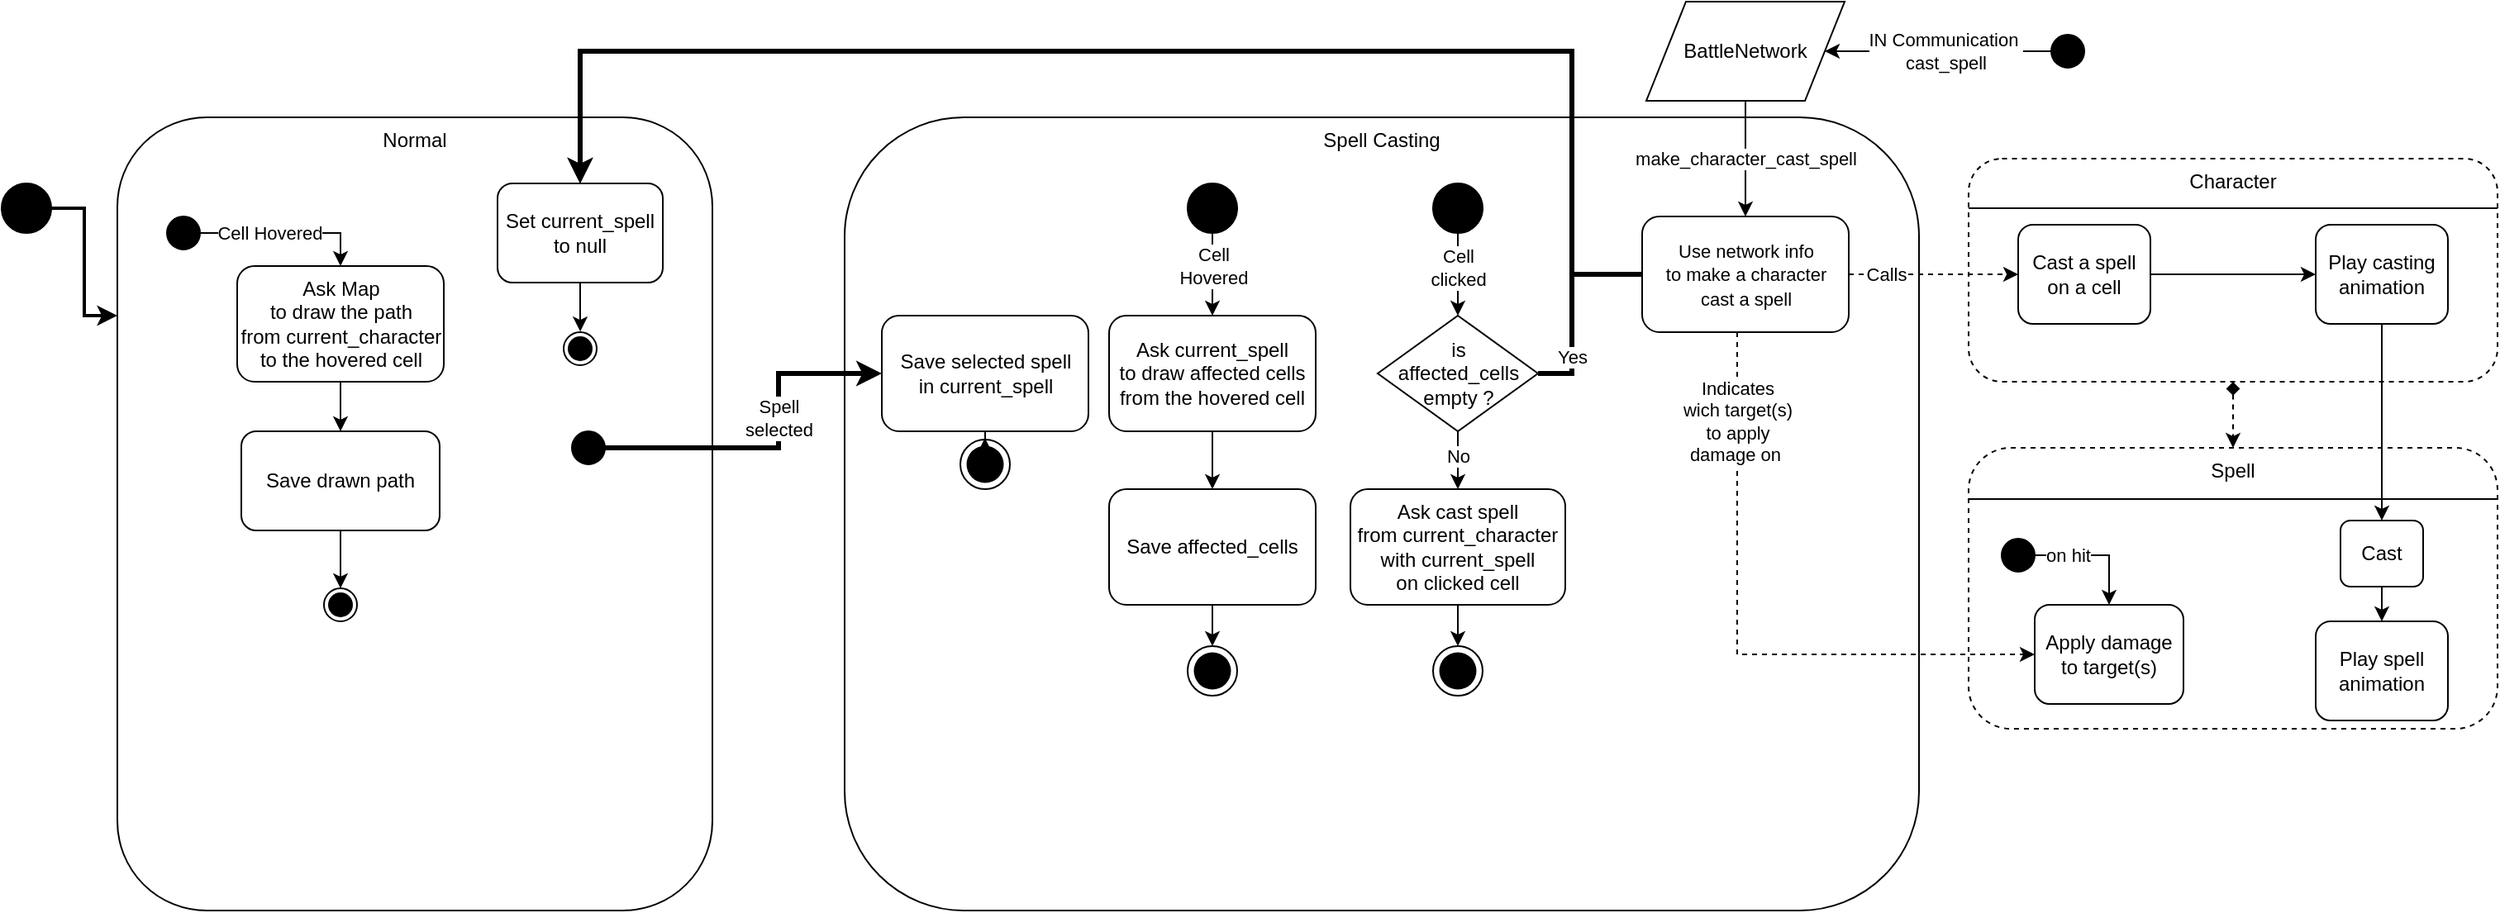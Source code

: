 <mxfile version="13.0.3" type="device"><diagram id="C5RBs43oDa-KdzZeNtuy" name="Page-1"><mxGraphModel dx="1024" dy="632" grid="1" gridSize="10" guides="1" tooltips="1" connect="1" arrows="1" fold="1" page="1" pageScale="1" pageWidth="1654" pageHeight="1169" math="0" shadow="0"><root><mxCell id="WIyWlLk6GJQsqaUBKTNV-0"/><mxCell id="WIyWlLk6GJQsqaUBKTNV-1" parent="WIyWlLk6GJQsqaUBKTNV-0"/><mxCell id="ygcGu2i9NYU_vVxrrNNZ-41" value="" style="group" parent="WIyWlLk6GJQsqaUBKTNV-1" vertex="1" connectable="0"><mxGeometry x="1200" y="105" width="320" height="135" as="geometry"/></mxCell><mxCell id="ygcGu2i9NYU_vVxrrNNZ-10" value="Character" style="rounded=1;whiteSpace=wrap;html=1;labelBackgroundColor=#ffffff;align=center;dashed=1;verticalAlign=top;" parent="ygcGu2i9NYU_vVxrrNNZ-41" vertex="1"><mxGeometry width="320" height="135" as="geometry"/></mxCell><mxCell id="ygcGu2i9NYU_vVxrrNNZ-38" value="" style="line;strokeWidth=1;fillColor=none;align=left;verticalAlign=middle;spacingTop=-1;spacingLeft=3;spacingRight=3;rotatable=0;labelPosition=right;points=[];portConstraint=eastwest;labelBackgroundColor=#ffffff;" parent="ygcGu2i9NYU_vVxrrNNZ-41" vertex="1"><mxGeometry y="26" width="320" height="8" as="geometry"/></mxCell><mxCell id="ygcGu2i9NYU_vVxrrNNZ-40" value="" style="group" parent="WIyWlLk6GJQsqaUBKTNV-1" vertex="1" connectable="0"><mxGeometry x="1200" y="280" width="320" height="170" as="geometry"/></mxCell><mxCell id="ygcGu2i9NYU_vVxrrNNZ-17" value="Spell" style="rounded=1;whiteSpace=wrap;html=1;labelBackgroundColor=#ffffff;align=center;dashed=1;verticalAlign=top;" parent="ygcGu2i9NYU_vVxrrNNZ-40" vertex="1"><mxGeometry width="320" height="170" as="geometry"/></mxCell><mxCell id="ygcGu2i9NYU_vVxrrNNZ-39" value="" style="line;strokeWidth=1;fillColor=none;align=left;verticalAlign=middle;spacingTop=-1;spacingLeft=3;spacingRight=3;rotatable=0;labelPosition=right;points=[];portConstraint=eastwest;labelBackgroundColor=#ffffff;" parent="ygcGu2i9NYU_vVxrrNNZ-40" vertex="1"><mxGeometry y="27" width="320" height="8" as="geometry"/></mxCell><mxCell id="ygcGu2i9NYU_vVxrrNNZ-31" value="" style="ellipse;whiteSpace=wrap;html=1;aspect=fixed;gradientColor=none;fillColor=#000000;" parent="ygcGu2i9NYU_vVxrrNNZ-40" vertex="1"><mxGeometry x="20" y="55" width="20" height="20" as="geometry"/></mxCell><mxCell id="ygcGu2i9NYU_vVxrrNNZ-27" value="Apply damage&lt;br&gt;to target(s)" style="rounded=1;whiteSpace=wrap;html=1;labelBackgroundColor=#ffffff;align=center;" parent="ygcGu2i9NYU_vVxrrNNZ-40" vertex="1"><mxGeometry x="40" y="95" width="90" height="60" as="geometry"/></mxCell><mxCell id="r-Ph2_fg4lMjnu8j4yW1-0" style="edgeStyle=orthogonalEdgeStyle;rounded=0;orthogonalLoop=1;jettySize=auto;html=1;exitX=0.5;exitY=1;exitDx=0;exitDy=0;entryX=0.5;entryY=0;entryDx=0;entryDy=0;" edge="1" parent="ygcGu2i9NYU_vVxrrNNZ-40" source="ygcGu2i9NYU_vVxrrNNZ-21" target="ygcGu2i9NYU_vVxrrNNZ-24"><mxGeometry relative="1" as="geometry"/></mxCell><mxCell id="ygcGu2i9NYU_vVxrrNNZ-21" value="Cast" style="rounded=1;whiteSpace=wrap;html=1;labelBackgroundColor=#ffffff;align=center;" parent="ygcGu2i9NYU_vVxrrNNZ-40" vertex="1"><mxGeometry x="225" y="44" width="50" height="40" as="geometry"/></mxCell><mxCell id="ygcGu2i9NYU_vVxrrNNZ-24" value="Play spell&lt;br&gt;animation" style="rounded=1;whiteSpace=wrap;html=1;labelBackgroundColor=#ffffff;align=center;" parent="ygcGu2i9NYU_vVxrrNNZ-40" vertex="1"><mxGeometry x="210" y="105" width="80" height="60" as="geometry"/></mxCell><mxCell id="ygcGu2i9NYU_vVxrrNNZ-32" value="on hit" style="edgeStyle=orthogonalEdgeStyle;rounded=0;orthogonalLoop=1;jettySize=auto;html=1;entryX=0.5;entryY=0;entryDx=0;entryDy=0;exitX=1;exitY=0.5;exitDx=0;exitDy=0;" parent="ygcGu2i9NYU_vVxrrNNZ-40" source="ygcGu2i9NYU_vVxrrNNZ-31" target="ygcGu2i9NYU_vVxrrNNZ-27" edge="1"><mxGeometry x="-0.467" relative="1" as="geometry"><mxPoint x="3" y="10" as="targetPoint"/><Array as="points"><mxPoint x="85" y="65"/></Array><mxPoint as="offset"/></mxGeometry></mxCell><mxCell id="WIyWlLk6GJQsqaUBKTNV-3" value="Normal" style="rounded=1;whiteSpace=wrap;html=1;fontSize=12;glass=0;strokeWidth=1;shadow=0;verticalAlign=top;horizontal=1;" parent="WIyWlLk6GJQsqaUBKTNV-1" vertex="1"><mxGeometry x="80" y="80" width="360" height="480" as="geometry"/></mxCell><mxCell id="YM-TE-5ftYTa9GoAKdyO-0" value="Spell Casting" style="rounded=1;whiteSpace=wrap;html=1;fontSize=12;glass=0;strokeWidth=1;shadow=0;verticalAlign=top;labelBackgroundColor=#ffffff;labelBorderColor=none;align=center;" parent="WIyWlLk6GJQsqaUBKTNV-1" vertex="1"><mxGeometry x="520" y="80" width="650" height="480" as="geometry"/></mxCell><mxCell id="YM-TE-5ftYTa9GoAKdyO-3" style="edgeStyle=orthogonalEdgeStyle;rounded=0;orthogonalLoop=1;jettySize=auto;html=1;entryX=0;entryY=0.25;entryDx=0;entryDy=0;strokeWidth=2;" parent="WIyWlLk6GJQsqaUBKTNV-1" source="YM-TE-5ftYTa9GoAKdyO-2" target="WIyWlLk6GJQsqaUBKTNV-3" edge="1"><mxGeometry relative="1" as="geometry"/></mxCell><mxCell id="YM-TE-5ftYTa9GoAKdyO-2" value="" style="ellipse;whiteSpace=wrap;html=1;aspect=fixed;gradientColor=none;fillColor=#000000;" parent="WIyWlLk6GJQsqaUBKTNV-1" vertex="1"><mxGeometry x="10" y="120" width="30" height="30" as="geometry"/></mxCell><mxCell id="YM-TE-5ftYTa9GoAKdyO-7" value="Cell Hovered" style="edgeStyle=orthogonalEdgeStyle;rounded=0;orthogonalLoop=1;jettySize=auto;html=1;entryX=0.5;entryY=0;entryDx=0;entryDy=0;spacing=2;" parent="WIyWlLk6GJQsqaUBKTNV-1" source="YM-TE-5ftYTa9GoAKdyO-4" target="YM-TE-5ftYTa9GoAKdyO-32" edge="1"><mxGeometry x="-0.2" relative="1" as="geometry"><mxPoint x="215.0" y="170" as="targetPoint"/><mxPoint as="offset"/></mxGeometry></mxCell><mxCell id="YM-TE-5ftYTa9GoAKdyO-4" value="" style="ellipse;whiteSpace=wrap;html=1;aspect=fixed;gradientColor=none;fillColor=#000000;" parent="WIyWlLk6GJQsqaUBKTNV-1" vertex="1"><mxGeometry x="110" y="140" width="20" height="20" as="geometry"/></mxCell><mxCell id="YM-TE-5ftYTa9GoAKdyO-17" value="Save drawn path" style="rounded=1;whiteSpace=wrap;html=1;fillColor=#FFFFFF;gradientColor=none;" parent="WIyWlLk6GJQsqaUBKTNV-1" vertex="1"><mxGeometry x="155" y="270" width="120" height="60" as="geometry"/></mxCell><mxCell id="YM-TE-5ftYTa9GoAKdyO-21" style="edgeStyle=orthogonalEdgeStyle;rounded=0;orthogonalLoop=1;jettySize=auto;html=1;exitX=0.5;exitY=1;exitDx=0;exitDy=0;entryX=0.5;entryY=0;entryDx=0;entryDy=0;" parent="WIyWlLk6GJQsqaUBKTNV-1" source="YM-TE-5ftYTa9GoAKdyO-17" target="YM-TE-5ftYTa9GoAKdyO-25" edge="1"><mxGeometry relative="1" as="geometry"><mxPoint x="215.0" y="390" as="targetPoint"/></mxGeometry></mxCell><mxCell id="YM-TE-5ftYTa9GoAKdyO-29" value="Cell&lt;br&gt;Hovered" style="edgeStyle=orthogonalEdgeStyle;rounded=0;orthogonalLoop=1;jettySize=auto;html=1;entryX=0.5;entryY=0;entryDx=0;entryDy=0;spacing=2;" parent="WIyWlLk6GJQsqaUBKTNV-1" source="YM-TE-5ftYTa9GoAKdyO-30" target="YM-TE-5ftYTa9GoAKdyO-35" edge="1"><mxGeometry x="-0.2" relative="1" as="geometry"><mxPoint x="760" y="170" as="targetPoint"/><mxPoint as="offset"/></mxGeometry></mxCell><mxCell id="YM-TE-5ftYTa9GoAKdyO-30" value="" style="ellipse;whiteSpace=wrap;html=1;aspect=fixed;gradientColor=none;fillColor=#000000;" parent="WIyWlLk6GJQsqaUBKTNV-1" vertex="1"><mxGeometry x="727.5" y="120" width="30" height="30" as="geometry"/></mxCell><mxCell id="YM-TE-5ftYTa9GoAKdyO-33" style="edgeStyle=orthogonalEdgeStyle;rounded=0;orthogonalLoop=1;jettySize=auto;html=1;exitX=0.5;exitY=1;exitDx=0;exitDy=0;entryX=0.5;entryY=0;entryDx=0;entryDy=0;labelBackgroundColor=#ffffff;" parent="WIyWlLk6GJQsqaUBKTNV-1" source="YM-TE-5ftYTa9GoAKdyO-32" target="YM-TE-5ftYTa9GoAKdyO-17" edge="1"><mxGeometry relative="1" as="geometry"/></mxCell><mxCell id="YM-TE-5ftYTa9GoAKdyO-32" value="Ask Map &lt;br&gt;to draw the path &lt;br&gt;from current_character &lt;br&gt;to the hovered cell" style="rounded=1;whiteSpace=wrap;html=1;fillColor=#FFFFFF;gradientColor=none;" parent="WIyWlLk6GJQsqaUBKTNV-1" vertex="1"><mxGeometry x="152.5" y="170" width="125" height="70" as="geometry"/></mxCell><mxCell id="YM-TE-5ftYTa9GoAKdyO-37" value="" style="edgeStyle=orthogonalEdgeStyle;rounded=0;orthogonalLoop=1;jettySize=auto;html=1;labelBackgroundColor=#ffffff;" parent="WIyWlLk6GJQsqaUBKTNV-1" source="YM-TE-5ftYTa9GoAKdyO-35" target="YM-TE-5ftYTa9GoAKdyO-36" edge="1"><mxGeometry relative="1" as="geometry"/></mxCell><mxCell id="YM-TE-5ftYTa9GoAKdyO-35" value="Ask current_spell&lt;br&gt;to draw affected cells&lt;br&gt;from the hovered cell" style="rounded=1;whiteSpace=wrap;html=1;fillColor=#FFFFFF;gradientColor=none;" parent="WIyWlLk6GJQsqaUBKTNV-1" vertex="1"><mxGeometry x="680" y="200" width="125" height="70" as="geometry"/></mxCell><mxCell id="YM-TE-5ftYTa9GoAKdyO-41" style="edgeStyle=orthogonalEdgeStyle;rounded=0;orthogonalLoop=1;jettySize=auto;html=1;exitX=0.5;exitY=1;exitDx=0;exitDy=0;entryX=0.5;entryY=0;entryDx=0;entryDy=0;labelBackgroundColor=#ffffff;" parent="WIyWlLk6GJQsqaUBKTNV-1" source="YM-TE-5ftYTa9GoAKdyO-36" target="YM-TE-5ftYTa9GoAKdyO-39" edge="1"><mxGeometry relative="1" as="geometry"/></mxCell><mxCell id="YM-TE-5ftYTa9GoAKdyO-36" value="Save affected_cells" style="rounded=1;whiteSpace=wrap;html=1;fillColor=#FFFFFF;gradientColor=none;" parent="WIyWlLk6GJQsqaUBKTNV-1" vertex="1"><mxGeometry x="680" y="305" width="125" height="70" as="geometry"/></mxCell><mxCell id="-l3APjz227aukuVxaJZL-5" style="edgeStyle=orthogonalEdgeStyle;rounded=0;orthogonalLoop=1;jettySize=auto;html=1;exitX=0.5;exitY=1;exitDx=0;exitDy=0;entryX=0.5;entryY=0;entryDx=0;entryDy=0;" parent="WIyWlLk6GJQsqaUBKTNV-1" source="-l3APjz227aukuVxaJZL-1" target="-l3APjz227aukuVxaJZL-34" edge="1"><mxGeometry relative="1" as="geometry"><mxPoint x="982.471" y="170" as="targetPoint"/></mxGeometry></mxCell><mxCell id="-l3APjz227aukuVxaJZL-6" value="Cell&lt;br&gt;clicked" style="edgeLabel;html=1;align=center;verticalAlign=middle;resizable=0;points=[];" parent="-l3APjz227aukuVxaJZL-5" vertex="1" connectable="0"><mxGeometry x="0.059" y="-5" relative="1" as="geometry"><mxPoint x="4.48" y="-6.14" as="offset"/></mxGeometry></mxCell><mxCell id="-l3APjz227aukuVxaJZL-1" value="" style="ellipse;whiteSpace=wrap;html=1;aspect=fixed;gradientColor=none;fillColor=#000000;" parent="WIyWlLk6GJQsqaUBKTNV-1" vertex="1"><mxGeometry x="876" y="120" width="30" height="30" as="geometry"/></mxCell><mxCell id="-l3APjz227aukuVxaJZL-27" style="edgeStyle=orthogonalEdgeStyle;rounded=0;orthogonalLoop=1;jettySize=auto;html=1;exitX=0.5;exitY=1;exitDx=0;exitDy=0;entryX=0.5;entryY=0;entryDx=0;entryDy=0;" parent="WIyWlLk6GJQsqaUBKTNV-1" source="-l3APjz227aukuVxaJZL-15" target="-l3APjz227aukuVxaJZL-24" edge="1"><mxGeometry relative="1" as="geometry"/></mxCell><mxCell id="-l3APjz227aukuVxaJZL-15" value="Ask cast spell&lt;br&gt;from current_character&lt;br&gt;with current_spell&lt;br&gt;on clicked cell" style="rounded=1;whiteSpace=wrap;html=1;fillColor=#FFFFFF;gradientColor=none;" parent="WIyWlLk6GJQsqaUBKTNV-1" vertex="1"><mxGeometry x="826" y="305" width="130" height="70" as="geometry"/></mxCell><mxCell id="-l3APjz227aukuVxaJZL-21" value="" style="group" parent="WIyWlLk6GJQsqaUBKTNV-1" vertex="1" connectable="0"><mxGeometry x="727.5" y="400" width="30" height="30" as="geometry"/></mxCell><mxCell id="YM-TE-5ftYTa9GoAKdyO-38" value="" style="group;fillColor=none;" parent="-l3APjz227aukuVxaJZL-21" vertex="1" connectable="0"><mxGeometry width="30" height="30" as="geometry"/></mxCell><mxCell id="b-86Px9d8KxwSYYn09TU-2" value="" style="group" parent="YM-TE-5ftYTa9GoAKdyO-38" vertex="1" connectable="0"><mxGeometry width="30" height="30" as="geometry"/></mxCell><mxCell id="YM-TE-5ftYTa9GoAKdyO-39" value="" style="ellipse;whiteSpace=wrap;html=1;aspect=fixed;strokeColor=#000000;strokeWidth=1;fillColor=none;gradientColor=none;" parent="b-86Px9d8KxwSYYn09TU-2" vertex="1"><mxGeometry width="30" height="30" as="geometry"/></mxCell><mxCell id="YM-TE-5ftYTa9GoAKdyO-40" value="" style="ellipse;whiteSpace=wrap;html=1;aspect=fixed;strokeColor=none;strokeWidth=1;fillColor=#000000;gradientColor=none;" parent="b-86Px9d8KxwSYYn09TU-2" vertex="1"><mxGeometry x="3.75" y="3.75" width="22.5" height="22.5" as="geometry"/></mxCell><mxCell id="-l3APjz227aukuVxaJZL-35" value="No" style="edgeStyle=orthogonalEdgeStyle;rounded=0;orthogonalLoop=1;jettySize=auto;html=1;entryX=0.5;entryY=0;entryDx=0;entryDy=0;" parent="WIyWlLk6GJQsqaUBKTNV-1" source="-l3APjz227aukuVxaJZL-34" target="-l3APjz227aukuVxaJZL-15" edge="1"><mxGeometry x="0.111" relative="1" as="geometry"><mxPoint as="offset"/><mxPoint x="891" y="295" as="targetPoint"/></mxGeometry></mxCell><mxCell id="-l3APjz227aukuVxaJZL-36" value="Yes" style="edgeStyle=orthogonalEdgeStyle;rounded=0;orthogonalLoop=1;jettySize=auto;html=1;entryX=0.5;entryY=0;entryDx=0;entryDy=0;strokeWidth=3;exitX=1;exitY=0.5;exitDx=0;exitDy=0;" parent="WIyWlLk6GJQsqaUBKTNV-1" source="-l3APjz227aukuVxaJZL-34" target="b-86Px9d8KxwSYYn09TU-11" edge="1"><mxGeometry x="-0.932" relative="1" as="geometry"><Array as="points"><mxPoint x="960" y="235"/><mxPoint x="960" y="40"/><mxPoint x="360" y="40"/></Array><mxPoint as="offset"/></mxGeometry></mxCell><mxCell id="-l3APjz227aukuVxaJZL-34" value="is&lt;br&gt;affected_cells&lt;br&gt;empty ?&lt;br&gt;" style="rhombus;whiteSpace=wrap;html=1;verticalAlign=middle;" parent="WIyWlLk6GJQsqaUBKTNV-1" vertex="1"><mxGeometry x="842.5" y="200" width="97" height="70" as="geometry"/></mxCell><mxCell id="-l3APjz227aukuVxaJZL-37" value="" style="ellipse;whiteSpace=wrap;html=1;aspect=fixed;gradientColor=none;fillColor=#000000;" parent="WIyWlLk6GJQsqaUBKTNV-1" vertex="1"><mxGeometry x="355" y="270" width="20" height="20" as="geometry"/></mxCell><mxCell id="YM-TE-5ftYTa9GoAKdyO-28" value="Spell&lt;br&gt;selected" style="edgeStyle=orthogonalEdgeStyle;rounded=0;orthogonalLoop=1;jettySize=auto;html=1;exitX=1;exitY=0.5;exitDx=0;exitDy=0;labelBackgroundColor=#ffffff;strokeWidth=3;entryX=0;entryY=0.5;entryDx=0;entryDy=0;" parent="WIyWlLk6GJQsqaUBKTNV-1" source="-l3APjz227aukuVxaJZL-37" target="b-86Px9d8KxwSYYn09TU-0" edge="1"><mxGeometry x="0.161" relative="1" as="geometry"><Array as="points"><mxPoint x="480" y="280"/><mxPoint x="480" y="235"/></Array><mxPoint as="offset"/></mxGeometry></mxCell><mxCell id="b-86Px9d8KxwSYYn09TU-10" style="edgeStyle=orthogonalEdgeStyle;rounded=0;orthogonalLoop=1;jettySize=auto;html=1;entryX=0.495;entryY=-0.034;entryDx=0;entryDy=0;strokeWidth=1;entryPerimeter=0;" parent="WIyWlLk6GJQsqaUBKTNV-1" source="b-86Px9d8KxwSYYn09TU-0" target="b-86Px9d8KxwSYYn09TU-6" edge="1"><mxGeometry relative="1" as="geometry"/></mxCell><mxCell id="b-86Px9d8KxwSYYn09TU-0" value="Save selected spell&lt;br&gt;in current_spell" style="rounded=1;whiteSpace=wrap;html=1;fillColor=#FFFFFF;gradientColor=none;" parent="WIyWlLk6GJQsqaUBKTNV-1" vertex="1"><mxGeometry x="542.5" y="200" width="125" height="70" as="geometry"/></mxCell><mxCell id="b-86Px9d8KxwSYYn09TU-18" style="edgeStyle=orthogonalEdgeStyle;rounded=0;orthogonalLoop=1;jettySize=auto;html=1;entryX=0.505;entryY=-0.192;entryDx=0;entryDy=0;strokeWidth=1;entryPerimeter=0;" parent="WIyWlLk6GJQsqaUBKTNV-1" source="b-86Px9d8KxwSYYn09TU-11" target="ygcGu2i9NYU_vVxrrNNZ-37" edge="1"><mxGeometry relative="1" as="geometry"><mxPoint x="360" y="210" as="targetPoint"/></mxGeometry></mxCell><mxCell id="b-86Px9d8KxwSYYn09TU-11" value="Set current_spell&lt;br&gt;to null" style="rounded=1;whiteSpace=wrap;html=1;fillColor=#FFFFFF;gradientColor=none;" parent="WIyWlLk6GJQsqaUBKTNV-1" vertex="1"><mxGeometry x="310" y="120" width="100" height="60" as="geometry"/></mxCell><mxCell id="b-86Px9d8KxwSYYn09TU-20" value="" style="group" parent="WIyWlLk6GJQsqaUBKTNV-1" vertex="1" connectable="0"><mxGeometry x="590" y="275" width="30" height="30" as="geometry"/></mxCell><mxCell id="b-86Px9d8KxwSYYn09TU-6" value="" style="ellipse;whiteSpace=wrap;html=1;aspect=fixed;strokeColor=#000000;strokeWidth=1;fillColor=none;gradientColor=none;" parent="b-86Px9d8KxwSYYn09TU-20" vertex="1"><mxGeometry width="30" height="30" as="geometry"/></mxCell><mxCell id="b-86Px9d8KxwSYYn09TU-7" value="" style="ellipse;whiteSpace=wrap;html=1;aspect=fixed;strokeColor=none;strokeWidth=1;fillColor=#000000;gradientColor=none;" parent="b-86Px9d8KxwSYYn09TU-20" vertex="1"><mxGeometry x="3.75" y="3.75" width="22.5" height="22.5" as="geometry"/></mxCell><mxCell id="b-86Px9d8KxwSYYn09TU-22" value="" style="group" parent="WIyWlLk6GJQsqaUBKTNV-1" vertex="1" connectable="0"><mxGeometry x="876" y="400" width="30" height="30" as="geometry"/></mxCell><mxCell id="b-86Px9d8KxwSYYn09TU-21" value="" style="group" parent="b-86Px9d8KxwSYYn09TU-22" vertex="1" connectable="0"><mxGeometry width="30" height="30" as="geometry"/></mxCell><mxCell id="-l3APjz227aukuVxaJZL-22" value="" style="group" parent="b-86Px9d8KxwSYYn09TU-21" vertex="1" connectable="0"><mxGeometry width="30" height="30" as="geometry"/></mxCell><mxCell id="-l3APjz227aukuVxaJZL-23" value="" style="group;fillColor=none;" parent="-l3APjz227aukuVxaJZL-22" vertex="1" connectable="0"><mxGeometry width="30" height="30" as="geometry"/></mxCell><mxCell id="-l3APjz227aukuVxaJZL-24" value="" style="ellipse;whiteSpace=wrap;html=1;aspect=fixed;strokeColor=#000000;strokeWidth=1;fillColor=none;gradientColor=none;" parent="-l3APjz227aukuVxaJZL-23" vertex="1"><mxGeometry width="30" height="30" as="geometry"/></mxCell><mxCell id="-l3APjz227aukuVxaJZL-25" value="" style="ellipse;whiteSpace=wrap;html=1;aspect=fixed;strokeColor=none;strokeWidth=1;fillColor=#000000;gradientColor=none;" parent="-l3APjz227aukuVxaJZL-23" vertex="1"><mxGeometry x="3.75" y="3.75" width="22.5" height="22.5" as="geometry"/></mxCell><mxCell id="ygcGu2i9NYU_vVxrrNNZ-3" value="IN Communication&amp;nbsp;&lt;br&gt;cast_spell" style="edgeStyle=orthogonalEdgeStyle;rounded=0;orthogonalLoop=1;jettySize=auto;html=1;entryX=1;entryY=0.5;entryDx=0;entryDy=0;" parent="WIyWlLk6GJQsqaUBKTNV-1" source="ygcGu2i9NYU_vVxrrNNZ-1" target="ygcGu2i9NYU_vVxrrNNZ-4" edge="1"><mxGeometry x="-0.055" relative="1" as="geometry"><mxPoint as="offset"/></mxGeometry></mxCell><mxCell id="ygcGu2i9NYU_vVxrrNNZ-1" value="" style="ellipse;whiteSpace=wrap;html=1;aspect=fixed;gradientColor=none;fillColor=#000000;" parent="WIyWlLk6GJQsqaUBKTNV-1" vertex="1"><mxGeometry x="1250" y="30" width="20" height="20" as="geometry"/></mxCell><mxCell id="ygcGu2i9NYU_vVxrrNNZ-7" style="edgeStyle=orthogonalEdgeStyle;rounded=0;orthogonalLoop=1;jettySize=auto;html=1;entryX=0.5;entryY=0;entryDx=0;entryDy=0;strokeWidth=3;" parent="WIyWlLk6GJQsqaUBKTNV-1" source="ygcGu2i9NYU_vVxrrNNZ-2" target="b-86Px9d8KxwSYYn09TU-11" edge="1"><mxGeometry relative="1" as="geometry"><Array as="points"><mxPoint x="960" y="175"/><mxPoint x="960" y="40"/><mxPoint x="360" y="40"/></Array></mxGeometry></mxCell><mxCell id="REYKBDL7V9J_OTca-a1M-1" value="Indicates &lt;br&gt;wich target(s)&lt;br&gt;to apply &lt;br&gt;damage on&amp;nbsp;" style="edgeStyle=orthogonalEdgeStyle;rounded=0;orthogonalLoop=1;jettySize=auto;html=1;entryX=0;entryY=0.5;entryDx=0;entryDy=0;dashed=1;" parent="WIyWlLk6GJQsqaUBKTNV-1" source="ygcGu2i9NYU_vVxrrNNZ-2" target="ygcGu2i9NYU_vVxrrNNZ-27" edge="1"><mxGeometry x="-0.714" relative="1" as="geometry"><Array as="points"><mxPoint x="1060" y="405"/></Array><mxPoint as="offset"/></mxGeometry></mxCell><mxCell id="ygcGu2i9NYU_vVxrrNNZ-2" value="&lt;span style=&quot;font-size: 11px ; background-color: rgb(255 , 255 , 255)&quot;&gt;Use network info &lt;br&gt;to make a character &lt;br&gt;cast a spell&lt;/span&gt;" style="rounded=1;whiteSpace=wrap;html=1;fillColor=#FFFFFF;gradientColor=none;" parent="WIyWlLk6GJQsqaUBKTNV-1" vertex="1"><mxGeometry x="1002.5" y="140" width="125" height="70" as="geometry"/></mxCell><mxCell id="ygcGu2i9NYU_vVxrrNNZ-5" value="make_character_cast_spell" style="edgeStyle=orthogonalEdgeStyle;rounded=0;orthogonalLoop=1;jettySize=auto;html=1;entryX=0.5;entryY=0;entryDx=0;entryDy=0;" parent="WIyWlLk6GJQsqaUBKTNV-1" source="ygcGu2i9NYU_vVxrrNNZ-4" target="ygcGu2i9NYU_vVxrrNNZ-2" edge="1"><mxGeometry relative="1" as="geometry"/></mxCell><mxCell id="ygcGu2i9NYU_vVxrrNNZ-4" value="BattleNetwork" style="shape=parallelogram;perimeter=parallelogramPerimeter;whiteSpace=wrap;html=1;labelBackgroundColor=#ffffff;align=center;" parent="WIyWlLk6GJQsqaUBKTNV-1" vertex="1"><mxGeometry x="1005" y="10" width="120" height="60" as="geometry"/></mxCell><mxCell id="ygcGu2i9NYU_vVxrrNNZ-19" style="edgeStyle=orthogonalEdgeStyle;rounded=0;orthogonalLoop=1;jettySize=auto;html=1;strokeWidth=1;" parent="WIyWlLk6GJQsqaUBKTNV-1" source="ygcGu2i9NYU_vVxrrNNZ-11" target="ygcGu2i9NYU_vVxrrNNZ-13" edge="1"><mxGeometry relative="1" as="geometry"><mxPoint x="1480.44" y="150" as="targetPoint"/></mxGeometry></mxCell><mxCell id="ygcGu2i9NYU_vVxrrNNZ-11" value="Cast a spell&lt;br&gt;on a cell" style="rounded=1;whiteSpace=wrap;html=1;labelBackgroundColor=#ffffff;align=center;" parent="WIyWlLk6GJQsqaUBKTNV-1" vertex="1"><mxGeometry x="1230" y="145" width="80" height="60" as="geometry"/></mxCell><mxCell id="ygcGu2i9NYU_vVxrrNNZ-13" value="Play casting&lt;br&gt;animation" style="rounded=1;whiteSpace=wrap;html=1;labelBackgroundColor=#ffffff;align=center;" parent="WIyWlLk6GJQsqaUBKTNV-1" vertex="1"><mxGeometry x="1410" y="145" width="80" height="60" as="geometry"/></mxCell><mxCell id="ygcGu2i9NYU_vVxrrNNZ-12" value="Calls" style="edgeStyle=orthogonalEdgeStyle;rounded=0;orthogonalLoop=1;jettySize=auto;html=1;strokeWidth=1;dashed=1;" parent="WIyWlLk6GJQsqaUBKTNV-1" source="ygcGu2i9NYU_vVxrrNNZ-2" target="ygcGu2i9NYU_vVxrrNNZ-11" edge="1"><mxGeometry x="-0.561" relative="1" as="geometry"><mxPoint as="offset"/></mxGeometry></mxCell><mxCell id="ygcGu2i9NYU_vVxrrNNZ-23" style="edgeStyle=orthogonalEdgeStyle;rounded=0;orthogonalLoop=1;jettySize=auto;html=1;exitX=0.5;exitY=1;exitDx=0;exitDy=0;strokeWidth=1;" parent="WIyWlLk6GJQsqaUBKTNV-1" source="ygcGu2i9NYU_vVxrrNNZ-13" target="ygcGu2i9NYU_vVxrrNNZ-21" edge="1"><mxGeometry relative="1" as="geometry"/></mxCell><mxCell id="ygcGu2i9NYU_vVxrrNNZ-33" value="" style="group" parent="WIyWlLk6GJQsqaUBKTNV-1" vertex="1" connectable="0"><mxGeometry x="205" y="365" width="20" height="20" as="geometry"/></mxCell><mxCell id="YM-TE-5ftYTa9GoAKdyO-25" value="" style="ellipse;whiteSpace=wrap;html=1;aspect=fixed;strokeColor=#000000;strokeWidth=1;fillColor=#FFFFFF;gradientColor=none;" parent="ygcGu2i9NYU_vVxrrNNZ-33" vertex="1"><mxGeometry width="20" height="20" as="geometry"/></mxCell><mxCell id="YM-TE-5ftYTa9GoAKdyO-26" value="" style="ellipse;whiteSpace=wrap;html=1;aspect=fixed;strokeColor=none;strokeWidth=1;fillColor=#000000;gradientColor=none;" parent="ygcGu2i9NYU_vVxrrNNZ-33" vertex="1"><mxGeometry x="2.5" y="2.5" width="15" height="15" as="geometry"/></mxCell><mxCell id="ygcGu2i9NYU_vVxrrNNZ-35" value="" style="group" parent="WIyWlLk6GJQsqaUBKTNV-1" vertex="1" connectable="0"><mxGeometry x="350" y="210" width="20" height="20" as="geometry"/></mxCell><mxCell id="ygcGu2i9NYU_vVxrrNNZ-36" value="" style="ellipse;whiteSpace=wrap;html=1;aspect=fixed;strokeColor=#000000;strokeWidth=1;fillColor=#FFFFFF;gradientColor=none;" parent="ygcGu2i9NYU_vVxrrNNZ-35" vertex="1"><mxGeometry width="20" height="20" as="geometry"/></mxCell><mxCell id="ygcGu2i9NYU_vVxrrNNZ-37" value="" style="ellipse;whiteSpace=wrap;html=1;aspect=fixed;strokeColor=none;strokeWidth=1;fillColor=#000000;gradientColor=none;" parent="ygcGu2i9NYU_vVxrrNNZ-35" vertex="1"><mxGeometry x="2.5" y="2.5" width="15" height="15" as="geometry"/></mxCell><mxCell id="OnnbCkvxNENBCFSxUbc8-2" style="edgeStyle=orthogonalEdgeStyle;rounded=0;orthogonalLoop=1;jettySize=auto;html=1;exitX=0.5;exitY=1;exitDx=0;exitDy=0;entryX=0.5;entryY=0;entryDx=0;entryDy=0;startArrow=diamond;startFill=1;dashed=1;" parent="WIyWlLk6GJQsqaUBKTNV-1" source="ygcGu2i9NYU_vVxrrNNZ-10" target="ygcGu2i9NYU_vVxrrNNZ-17" edge="1"><mxGeometry relative="1" as="geometry"/></mxCell></root></mxGraphModel></diagram></mxfile>